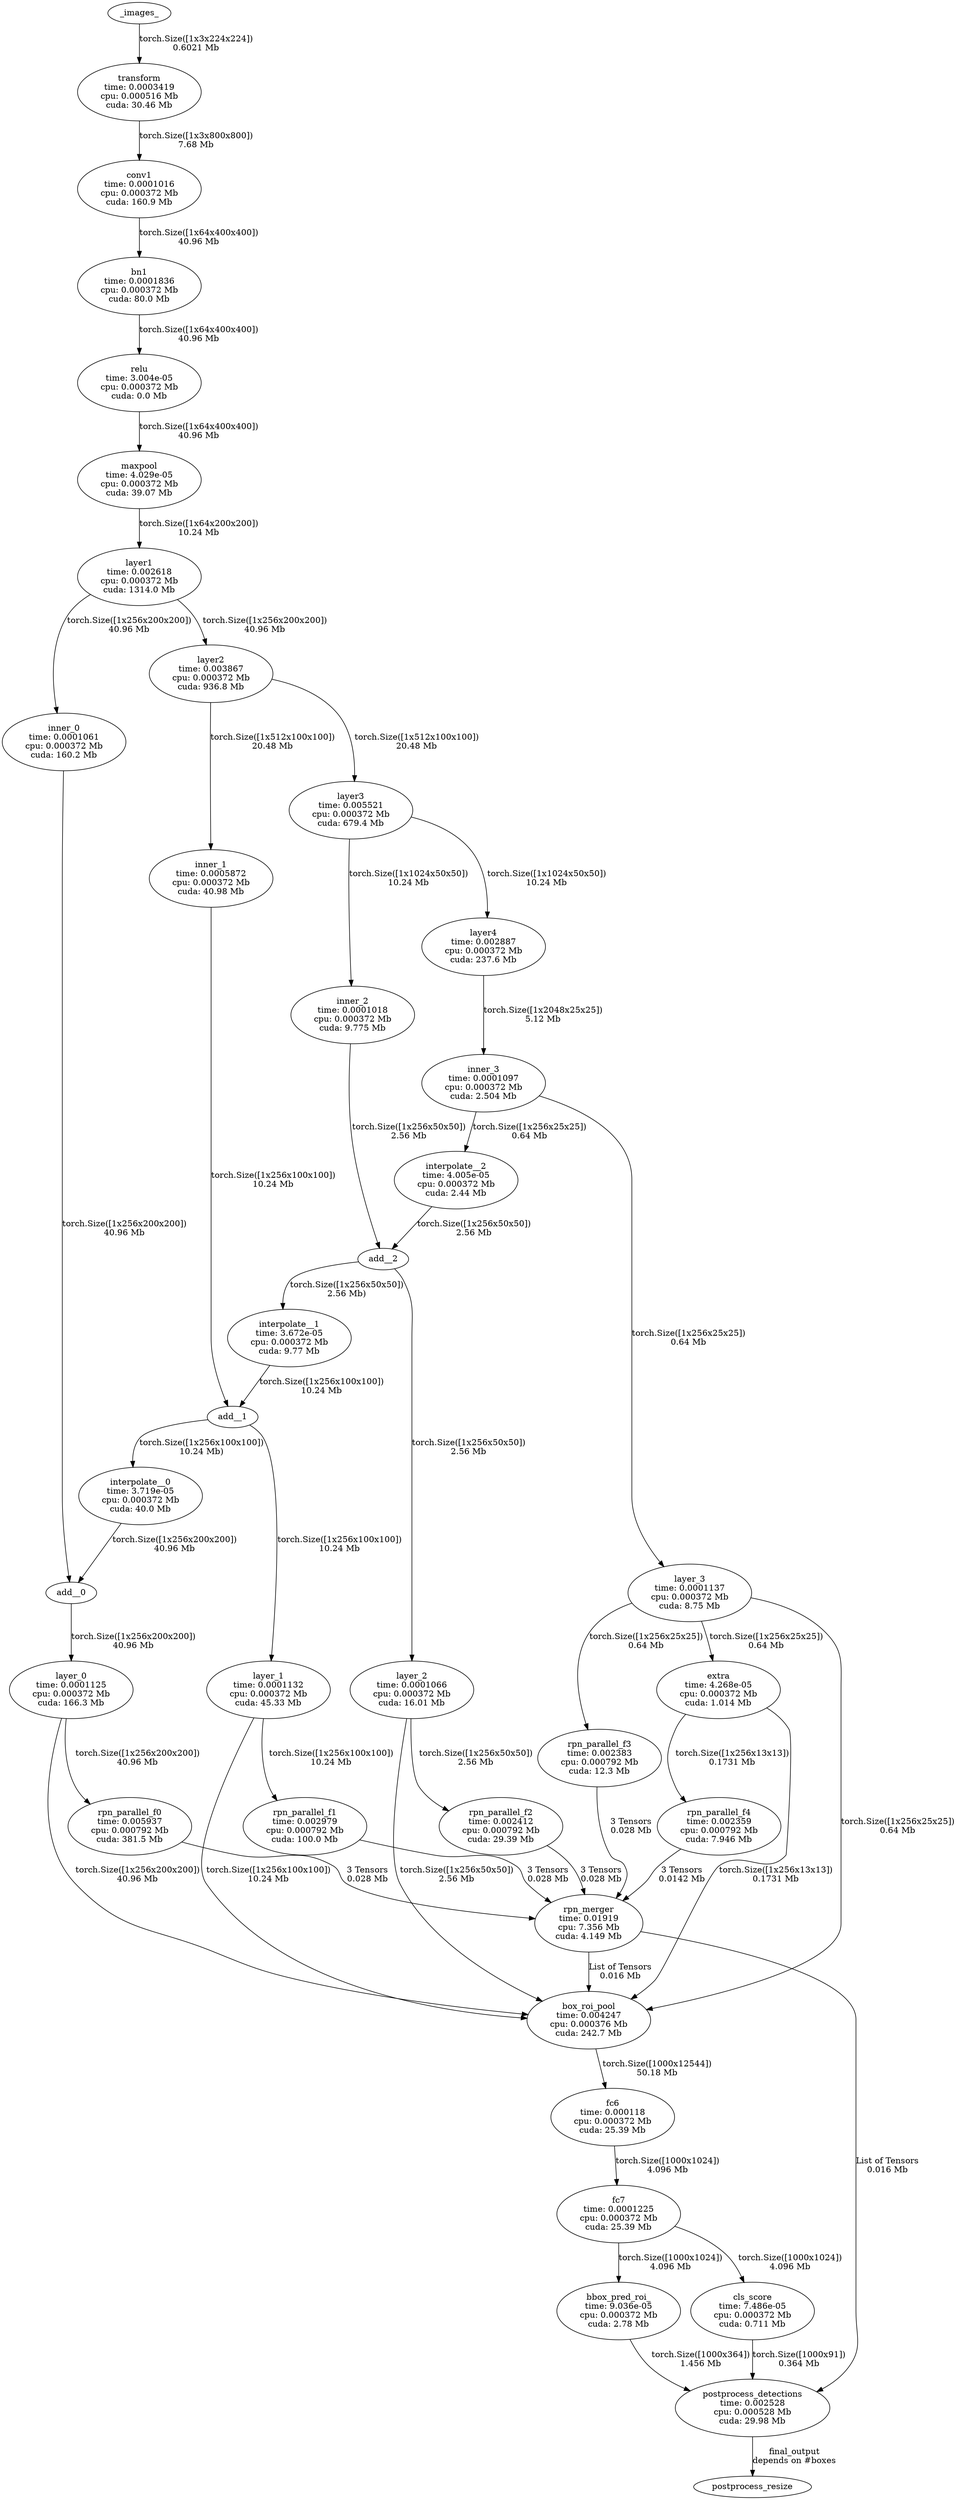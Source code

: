 digraph G {

	transform [label="transform\ntime: 0.0003419\ncpu: 0.000516 Mb\ncuda: 30.46 Mb"]
	conv1 [label="conv1\ntime: 0.0001016\ncpu: 0.000372 Mb\ncuda: 160.9 Mb"]
	bn1 [label="bn1\ntime: 0.0001836\ncpu: 0.000372 Mb\ncuda: 80.0 Mb"]
	relu [label="relu\ntime: 3.004e-05\ncpu: 0.000372 Mb\ncuda: 0.0 Mb"]
	maxpool [label="maxpool\ntime: 4.029e-05\ncpu: 0.000372 Mb\ncuda: 39.07 Mb"]
	layer1 [label="layer1\ntime: 0.002618\ncpu: 0.000372 Mb\ncuda: 1314.0 Mb"]
	layer2 [label="layer2\ntime: 0.003867\ncpu: 0.000372 Mb\ncuda: 936.8 Mb"]
	layer3 [label="layer3\ntime: 0.005521\ncpu: 0.000372 Mb\ncuda: 679.4 Mb"]
	layer4 [label="layer4\ntime: 0.002887\ncpu: 0.000372 Mb\ncuda: 237.6 Mb"]
	inner_3 [label="inner_3\ntime: 0.0001097\ncpu: 0.000372 Mb\ncuda: 2.504 Mb"]
	layer_3 [label="layer_3\ntime: 0.0001137\ncpu: 0.000372 Mb\ncuda: 8.75 Mb"]
	inner_2 [label="inner_2\ntime: 0.0001018\ncpu: 0.000372 Mb\ncuda: 9.775 Mb"]
	interpolate__2 [label="interpolate__2\ntime: 4.005e-05\ncpu: 0.000372 Mb\ncuda: 2.44 Mb"]
	layer_2 [label="layer_2\ntime: 0.0001066\ncpu: 0.000372 Mb\ncuda: 16.01 Mb"]
	inner_1 [label="inner_1\ntime: 0.0005872\ncpu: 0.000372 Mb\ncuda: 40.98 Mb"]
	interpolate__1 [label="interpolate__1\ntime: 3.672e-05\ncpu: 0.000372 Mb\ncuda: 9.77 Mb"]
	layer_1 [label="layer_1\ntime: 0.0001132\ncpu: 0.000372 Mb\ncuda: 45.33 Mb"]
	inner_0 [label="inner_0\ntime: 0.0001061\ncpu: 0.000372 Mb\ncuda: 160.2 Mb"]
	interpolate__0 [label="interpolate__0\ntime: 3.719e-05\ncpu: 0.000372 Mb\ncuda: 40.0 Mb"]
	layer_0 [label="layer_0\ntime: 0.0001125\ncpu: 0.000372 Mb\ncuda: 166.3 Mb"]
	extra [label="extra\ntime: 4.268e-05\ncpu: 0.000372 Mb\ncuda: 1.014 Mb"]
	rpn_parallel_f0 [label="rpn_parallel_f0\ntime: 0.005937\ncpu: 0.000792 Mb\ncuda: 381.5 Mb"]
	rpn_parallel_f1 [label="rpn_parallel_f1\ntime: 0.002979\ncpu: 0.000792 Mb\ncuda: 100.0 Mb"]
	rpn_parallel_f2 [label="rpn_parallel_f2\ntime: 0.002412\ncpu: 0.000792 Mb\ncuda: 29.39 Mb"]
	rpn_parallel_f3 [label="rpn_parallel_f3\ntime: 0.002383\ncpu: 0.000792 Mb\ncuda: 12.3 Mb"]
	rpn_parallel_f4 [label="rpn_parallel_f4\ntime: 0.002359\ncpu: 0.000792 Mb\ncuda: 7.946 Mb"]
	rpn_merger [label="rpn_merger\ntime: 0.01919\ncpu: 7.356 Mb\ncuda: 4.149 Mb"]
	box_roi_pool [label="box_roi_pool\ntime: 0.004247\ncpu: 0.000376 Mb\ncuda: 242.7 Mb"]
	fc6 [label="fc6\ntime: 0.000118\ncpu: 0.000372 Mb\ncuda: 25.39 Mb"]
	fc7 [label="fc7\ntime: 0.0001225\ncpu: 0.000372 Mb\ncuda: 25.39 Mb"]
	cls_score [label="cls_score\ntime: 7.486e-05\ncpu: 0.000372 Mb\ncuda: 0.711 Mb"]
	bbox_pred_roi_ [label="bbox_pred_roi_\ntime: 9.036e-05\ncpu: 0.000372 Mb\ncuda: 2.78 Mb"]
	postprocess_detections [label="postprocess_detections\ntime: 0.002528\ncpu: 0.000528 Mb\ncuda: 29.98 Mb"]

	_images_ -> transform [label="torch.Size([1x3x224x224])\n0.6021 Mb"]
	transform -> conv1 [label="torch.Size([1x3x800x800])\n7.68 Mb"]
	conv1 -> bn1 [label="torch.Size([1x64x400x400])\n40.96 Mb"]
	bn1 -> relu [label="torch.Size([1x64x400x400])\n40.96 Mb"]
	relu -> maxpool [label="torch.Size([1x64x400x400])\n40.96 Mb"]
	maxpool -> layer1 [label="torch.Size([1x64x200x200])\n10.24 Mb"]
	layer1 -> layer2 [label="torch.Size([1x256x200x200])\n40.96 Mb"]
	layer2 -> layer3 [label="torch.Size([1x512x100x100])\n20.48 Mb"]
	layer3 -> layer4 [label="torch.Size([1x1024x50x50])\n10.24 Mb"]
	layer4 -> inner_3 [label="torch.Size([1x2048x25x25])\n5.12 Mb"]
	inner_3 -> layer_3 [label="torch.Size([1x256x25x25])\n0.64 Mb"]
	layer3 -> inner_2 [label="torch.Size([1x1024x50x50])\n10.24 Mb"]
	inner_3 -> interpolate__2 [label="torch.Size([1x256x25x25])\n0.64 Mb"]
	inner_2 -> add__2 [label="torch.Size([1x256x50x50])\n2.56 Mb"]
	interpolate__2 -> add__2 [label="torch.Size([1x256x50x50])\n2.56 Mb"]
	add__2 -> layer_2 [label="torch.Size([1x256x50x50])\n2.56 Mb"]
	layer2 -> inner_1 [label="torch.Size([1x512x100x100])\n20.48 Mb"]
	add__2 -> interpolate__1 [label="torch.Size([1x256x50x50])\n2.56 Mb)"]
	inner_1 -> add__1 [label="torch.Size([1x256x100x100])\n10.24 Mb"]
	interpolate__1 -> add__1 [label="torch.Size([1x256x100x100])\n10.24 Mb"]
	add__1 -> layer_1 [label="torch.Size([1x256x100x100])\n10.24 Mb"]
	layer1 -> inner_0 [label="torch.Size([1x256x200x200])\n40.96 Mb"]
	add__1 -> interpolate__0 [label="torch.Size([1x256x100x100])\n10.24 Mb)"]
	inner_0 -> add__0 [label="torch.Size([1x256x200x200])\n40.96 Mb"]
	interpolate__0 -> add__0 [label="torch.Size([1x256x200x200])\n40.96 Mb"]
	add__0 -> layer_0 [label="torch.Size([1x256x200x200])\n40.96 Mb"]
	layer_3 -> extra [label="torch.Size([1x256x25x25])\n0.64 Mb"]
	layer_0 -> rpn_parallel_f0 [label="torch.Size([1x256x200x200])\n40.96 Mb"]
	rpn_parallel_f0 -> rpn_merger [label="3 Tensors\n0.028 Mb"]
	layer_1 -> rpn_parallel_f1 [label="torch.Size([1x256x100x100])\n10.24 Mb"]
	rpn_parallel_f1 -> rpn_merger [label="3 Tensors\n0.028 Mb"]
	layer_2 -> rpn_parallel_f2 [label="torch.Size([1x256x50x50])\n2.56 Mb"]
	rpn_parallel_f2 -> rpn_merger [label="3 Tensors\n0.028 Mb"]
	layer_3 -> rpn_parallel_f3 [label="torch.Size([1x256x25x25])\n0.64 Mb"]
	rpn_parallel_f3 -> rpn_merger [label="3 Tensors\n0.028 Mb"]
	extra -> rpn_parallel_f4 [label="torch.Size([1x256x13x13])\n0.1731 Mb"]
	rpn_parallel_f4 -> rpn_merger [label="3 Tensors\n0.0142 Mb"]
	layer_0 -> box_roi_pool [label="torch.Size([1x256x200x200])\n40.96 Mb"]
	layer_1 -> box_roi_pool [label="torch.Size([1x256x100x100])\n10.24 Mb"]
	layer_2 -> box_roi_pool [label="torch.Size([1x256x50x50])\n2.56 Mb"]
	layer_3 -> box_roi_pool [label="torch.Size([1x256x25x25])\n0.64 Mb"]
	extra -> box_roi_pool [label="torch.Size([1x256x13x13])\n0.1731 Mb"]
	rpn_merger -> box_roi_pool [label="List of Tensors\n0.016 Mb"]
	box_roi_pool -> fc6 [label="torch.Size([1000x12544])\n50.18 Mb"]
	fc6 -> fc7 [label="torch.Size([1000x1024])\n4.096 Mb"]
	fc7 -> cls_score [label="torch.Size([1000x1024])\n4.096 Mb"]
	fc7 -> bbox_pred_roi_ [label="torch.Size([1000x1024])\n4.096 Mb"]
	cls_score -> postprocess_detections [label="torch.Size([1000x91])\n0.364 Mb"]
	bbox_pred_roi_ -> postprocess_detections [label="torch.Size([1000x364])\n1.456 Mb"]
	rpn_merger -> postprocess_detections [label="List of Tensors\n0.016 Mb"]
	postprocess_detections -> postprocess_resize [label="final_output\ndepends on #boxes"]
}